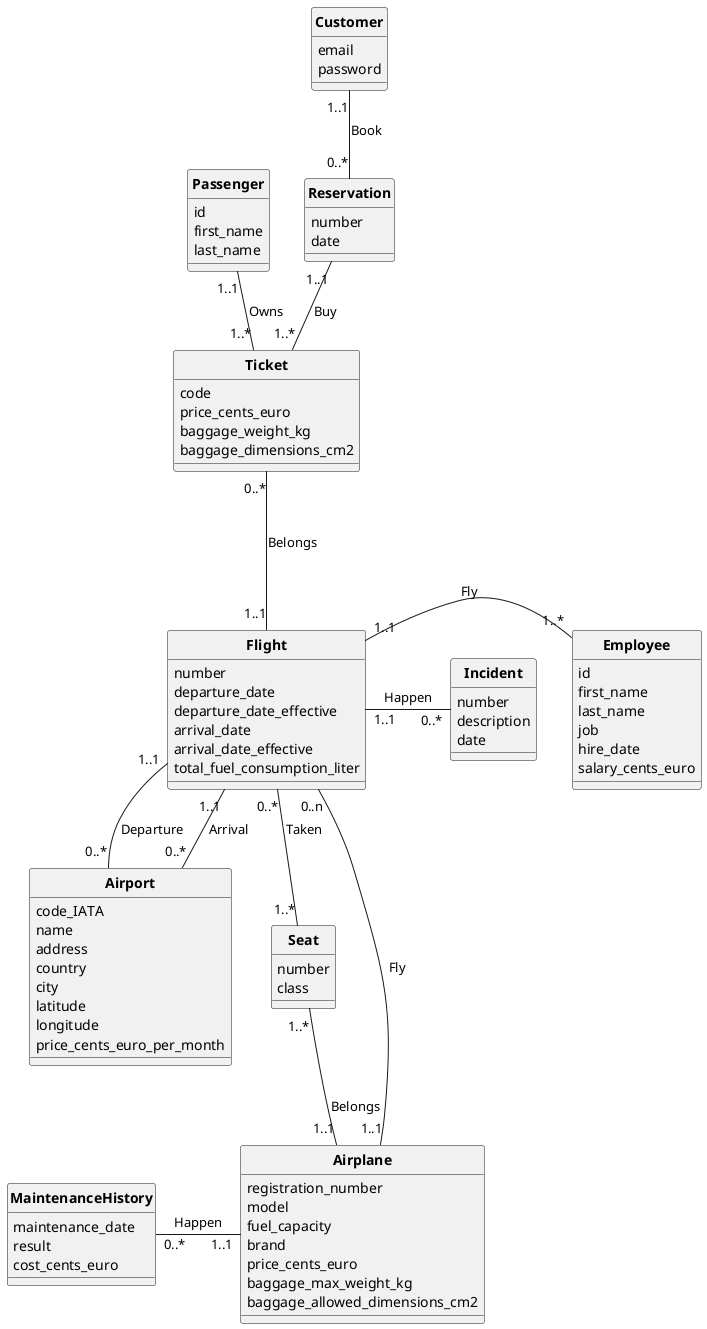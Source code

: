 @startuml UML

skinparam style strictuml
skinparam classAttributeIconSize 0
skinparam classFontStyle Bold
hide enum methods

class Flight {
  number
  departure_date
  departure_date_effective
  arrival_date
  arrival_date_effective
  total_fuel_consumption_liter
}

class Airport {
  code_IATA
  name
  address
  country
  city
  latitude
  longitude
  price_cents_euro_per_month
}

class Airplane {
  registration_number
  model
  fuel_capacity
  brand
  price_cents_euro
  baggage_max_weight_kg
  baggage_allowed_dimensions_cm2
}

class MaintenanceHistory {
  maintenance_date
  result
  cost_cents_euro
}

class Employee {
  id
  first_name
  last_name
  job
  hire_date
  salary_cents_euro
}

class Passenger {
  id
  first_name
  last_name
}

class Ticket {
  code
  price_cents_euro
  baggage_weight_kg
  baggage_dimensions_cm2
}

class Customer {
  email
  password
}

class Seat {
  number
  class
}

class Reservation {
  number
  date
}

class Incident {
  number
  description
  date
}

Airplane "1..1" -- "0..n" Flight : Fly
Seat "1..*" -- "1..1" Airplane : Belongs
Employee "1..*" -left- "1..1" Flight : Fly
Passenger "1..1" -- "1..*" Ticket : Owns
Ticket "0..*" --- "1..1" Flight : Belongs
Flight "0..*" -- "1..*" Seat : Taken
Reservation "1..1" -- "1..*" Ticket : Buy

MaintenanceHistory "0..*" -right- "1..1" Airplane : Happen

Flight "1..1" -right- "0..*" Incident : Happen

Flight "1..1" -- "0..*" Airport : Departure
Flight "1..1" -- "0..*" Airport : Arrival

Customer "1..1" -- "0..*" Reservation : Book

@enduml
